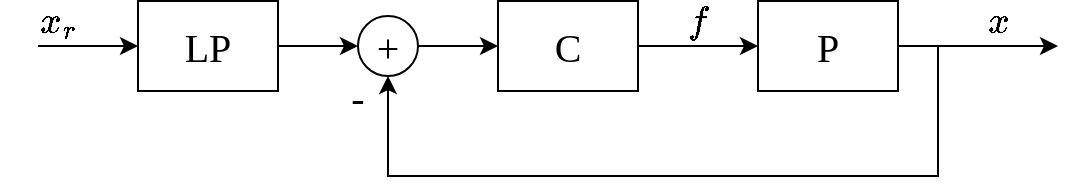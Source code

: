 <mxfile version="13.7.9" type="device"><diagram id="j2daoq60Axv-nANO3qqc" name="第 1 页"><mxGraphModel dx="1809" dy="563" grid="1" gridSize="10" guides="1" tooltips="1" connect="1" arrows="1" fold="1" page="1" pageScale="1" pageWidth="827" pageHeight="1169" math="1" shadow="0"><root><mxCell id="0"/><mxCell id="1" parent="0"/><mxCell id="oq063n6jUb4GIAshNsU5-4" style="edgeStyle=orthogonalEdgeStyle;rounded=0;orthogonalLoop=1;jettySize=auto;html=1;exitX=1;exitY=0.5;exitDx=0;exitDy=0;entryX=0;entryY=0.5;entryDx=0;entryDy=0;" parent="1" source="oq063n6jUb4GIAshNsU5-1" target="oq063n6jUb4GIAshNsU5-2" edge="1"><mxGeometry relative="1" as="geometry"/></mxCell><mxCell id="oq063n6jUb4GIAshNsU5-12" style="edgeStyle=orthogonalEdgeStyle;rounded=0;orthogonalLoop=1;jettySize=auto;html=1;exitX=0;exitY=0.5;exitDx=0;exitDy=0;startArrow=classic;startFill=1;endArrow=none;endFill=0;" parent="1" source="B3wqfaPSnQEEJV4GUZC5-1" edge="1"><mxGeometry relative="1" as="geometry"><mxPoint x="-40" y="265" as="targetPoint"/></mxGeometry></mxCell><mxCell id="oq063n6jUb4GIAshNsU5-1" value="+" style="ellipse;whiteSpace=wrap;html=1;aspect=fixed;fontFamily=Times New Roman;fontSize=20;" parent="1" vertex="1"><mxGeometry x="120" y="250" width="30" height="30" as="geometry"/></mxCell><mxCell id="oq063n6jUb4GIAshNsU5-5" style="edgeStyle=orthogonalEdgeStyle;rounded=0;orthogonalLoop=1;jettySize=auto;html=1;exitX=1;exitY=0.5;exitDx=0;exitDy=0;entryX=0;entryY=0.5;entryDx=0;entryDy=0;" parent="1" source="oq063n6jUb4GIAshNsU5-2" target="oq063n6jUb4GIAshNsU5-3" edge="1"><mxGeometry relative="1" as="geometry"/></mxCell><mxCell id="oq063n6jUb4GIAshNsU5-2" value="C" style="rounded=0;whiteSpace=wrap;html=1;fontFamily=Times New Roman;fontSize=20;" parent="1" vertex="1"><mxGeometry x="190" y="242.5" width="70" height="45" as="geometry"/></mxCell><mxCell id="oq063n6jUb4GIAshNsU5-6" style="edgeStyle=orthogonalEdgeStyle;rounded=0;orthogonalLoop=1;jettySize=auto;html=1;exitX=1;exitY=0.5;exitDx=0;exitDy=0;" parent="1" source="oq063n6jUb4GIAshNsU5-3" edge="1"><mxGeometry relative="1" as="geometry"><mxPoint x="470" y="265" as="targetPoint"/></mxGeometry></mxCell><mxCell id="oq063n6jUb4GIAshNsU5-7" style="edgeStyle=orthogonalEdgeStyle;rounded=0;orthogonalLoop=1;jettySize=auto;html=1;exitX=1;exitY=0.5;exitDx=0;exitDy=0;entryX=0.5;entryY=1;entryDx=0;entryDy=0;" parent="1" source="oq063n6jUb4GIAshNsU5-3" target="oq063n6jUb4GIAshNsU5-1" edge="1"><mxGeometry relative="1" as="geometry"><mxPoint x="440" y="370" as="targetPoint"/><Array as="points"><mxPoint x="410" y="265"/><mxPoint x="410" y="330"/><mxPoint x="135" y="330"/></Array></mxGeometry></mxCell><mxCell id="oq063n6jUb4GIAshNsU5-3" value="P" style="rounded=0;whiteSpace=wrap;html=1;fontFamily=Times New Roman;fontSize=20;" parent="1" vertex="1"><mxGeometry x="320" y="242.5" width="70" height="45" as="geometry"/></mxCell><mxCell id="oq063n6jUb4GIAshNsU5-9" value="$$x$$" style="text;html=1;strokeColor=none;fillColor=none;align=center;verticalAlign=middle;whiteSpace=wrap;rounded=0;fontSize=16;" parent="1" vertex="1"><mxGeometry x="420" y="242.5" width="40" height="20" as="geometry"/></mxCell><mxCell id="oq063n6jUb4GIAshNsU5-10" value="$$f$$" style="text;html=1;strokeColor=none;fillColor=none;align=center;verticalAlign=middle;whiteSpace=wrap;rounded=0;fontSize=16;" parent="1" vertex="1"><mxGeometry x="270" y="242.5" width="40" height="20" as="geometry"/></mxCell><mxCell id="oq063n6jUb4GIAshNsU5-11" value="$$x_r$$" style="text;html=1;strokeColor=none;fillColor=none;align=center;verticalAlign=middle;whiteSpace=wrap;rounded=0;fontSize=16;" parent="1" vertex="1"><mxGeometry x="-50" y="242.5" width="40" height="20" as="geometry"/></mxCell><mxCell id="oq063n6jUb4GIAshNsU5-13" value="-" style="text;html=1;strokeColor=none;fillColor=none;align=center;verticalAlign=middle;whiteSpace=wrap;rounded=0;fontFamily=Times New Roman;fontSize=20;" parent="1" vertex="1"><mxGeometry x="100" y="280" width="40" height="20" as="geometry"/></mxCell><mxCell id="B3wqfaPSnQEEJV4GUZC5-2" style="edgeStyle=orthogonalEdgeStyle;rounded=0;orthogonalLoop=1;jettySize=auto;html=1;exitX=1;exitY=0.5;exitDx=0;exitDy=0;entryX=0;entryY=0.5;entryDx=0;entryDy=0;" edge="1" parent="1" source="B3wqfaPSnQEEJV4GUZC5-1" target="oq063n6jUb4GIAshNsU5-1"><mxGeometry relative="1" as="geometry"/></mxCell><mxCell id="B3wqfaPSnQEEJV4GUZC5-1" value="LP" style="rounded=0;whiteSpace=wrap;html=1;fontFamily=Times New Roman;fontSize=20;" vertex="1" parent="1"><mxGeometry x="10" y="242.5" width="70" height="45" as="geometry"/></mxCell></root></mxGraphModel></diagram></mxfile>